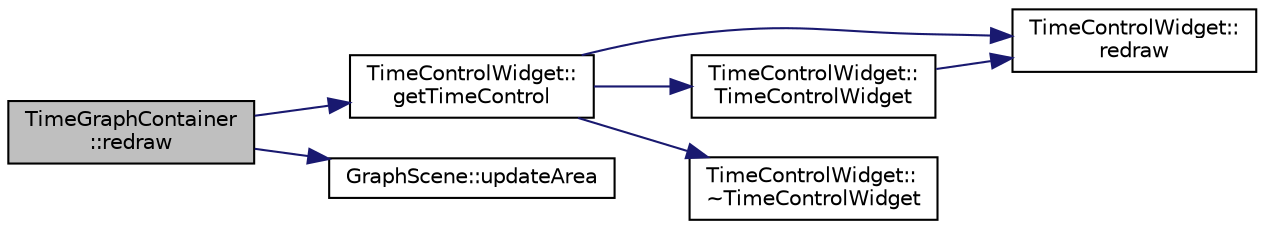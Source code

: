 digraph "TimeGraphContainer::redraw"
{
 // INTERACTIVE_SVG=YES
  edge [fontname="Helvetica",fontsize="10",labelfontname="Helvetica",labelfontsize="10"];
  node [fontname="Helvetica",fontsize="10",shape=record];
  rankdir="LR";
  Node1 [label="TimeGraphContainer\l::redraw",height=0.2,width=0.4,color="black", fillcolor="grey75", style="filled", fontcolor="black"];
  Node1 -> Node2 [color="midnightblue",fontsize="10",style="solid",fontname="Helvetica"];
  Node2 [label="TimeControlWidget::\lgetTimeControl",height=0.2,width=0.4,color="black", fillcolor="white", style="filled",URL="$d1/d32/class_time_control_widget.html#aed44d6738ff31a3bad8b4382b2bac2b9"];
  Node2 -> Node3 [color="midnightblue",fontsize="10",style="solid",fontname="Helvetica"];
  Node3 [label="TimeControlWidget::\lredraw",height=0.2,width=0.4,color="black", fillcolor="white", style="filled",URL="$d1/d32/class_time_control_widget.html#aed77c182a0644f1d768940d439ef08a0"];
  Node2 -> Node4 [color="midnightblue",fontsize="10",style="solid",fontname="Helvetica"];
  Node4 [label="TimeControlWidget::\lTimeControlWidget",height=0.2,width=0.4,color="black", fillcolor="white", style="filled",URL="$d1/d32/class_time_control_widget.html#a7be9bf645ce96ebd041b38c16d48c39c"];
  Node4 -> Node3 [color="midnightblue",fontsize="10",style="solid",fontname="Helvetica"];
  Node2 -> Node5 [color="midnightblue",fontsize="10",style="solid",fontname="Helvetica"];
  Node5 [label="TimeControlWidget::\l~TimeControlWidget",height=0.2,width=0.4,color="black", fillcolor="white", style="filled",URL="$d1/d32/class_time_control_widget.html#afe92650fcfffde7e9b36e3953c1f7fd3"];
  Node1 -> Node6 [color="midnightblue",fontsize="10",style="solid",fontname="Helvetica"];
  Node6 [label="GraphScene::updateArea",height=0.2,width=0.4,color="black", fillcolor="white", style="filled",URL="$d3/d91/class_graph_scene.html#a49f6ea3e154f5e92590e5bc7ec1f0305"];
}
